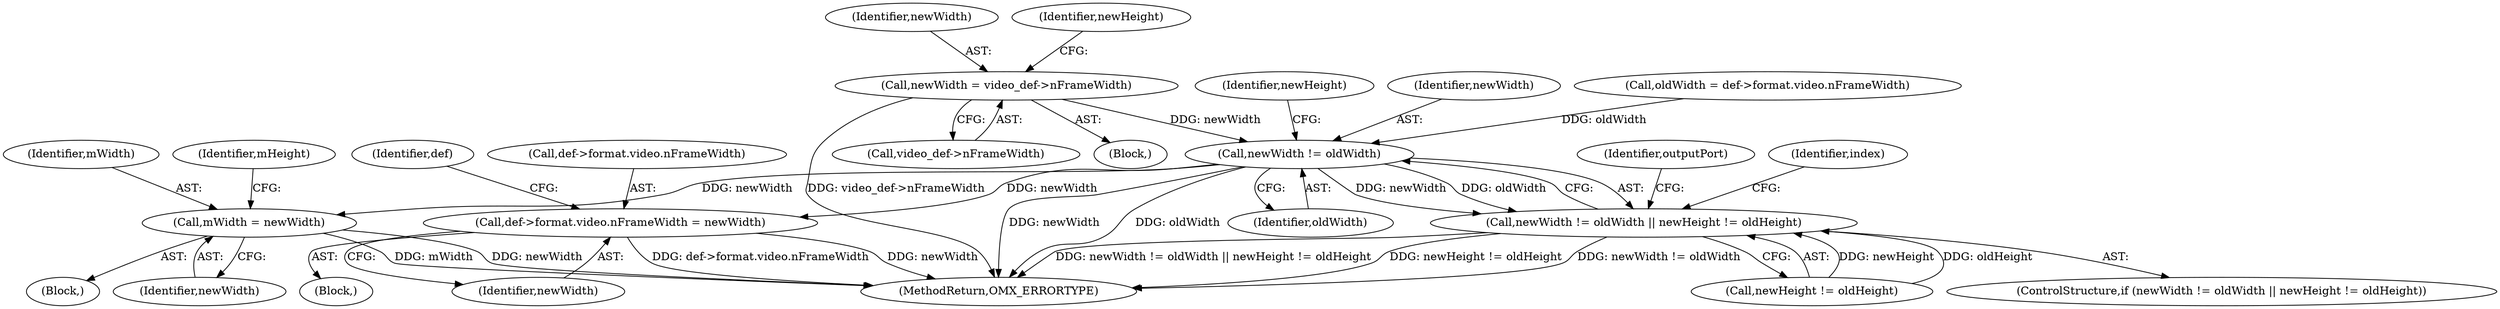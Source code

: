 digraph "0_Android_295c883fe3105b19bcd0f9e07d54c6b589fc5bff_40@pointer" {
"1000327" [label="(Call,newWidth = video_def->nFrameWidth)"];
"1000340" [label="(Call,newWidth != oldWidth)"];
"1000339" [label="(Call,newWidth != oldWidth || newHeight != oldHeight)"];
"1000358" [label="(Call,mWidth = newWidth)"];
"1000376" [label="(Call,def->format.video.nFrameWidth = newWidth)"];
"1000339" [label="(Call,newWidth != oldWidth || newHeight != oldHeight)"];
"1000344" [label="(Identifier,newHeight)"];
"1000341" [label="(Identifier,newWidth)"];
"1000384" [label="(Identifier,newWidth)"];
"1000273" [label="(Block,)"];
"1000403" [label="(MethodReturn,OMX_ERRORTYPE)"];
"1000342" [label="(Identifier,oldWidth)"];
"1000389" [label="(Identifier,def)"];
"1000338" [label="(ControlStructure,if (newWidth != oldWidth || newHeight != oldHeight))"];
"1000340" [label="(Call,newWidth != oldWidth)"];
"1000376" [label="(Call,def->format.video.nFrameWidth = newWidth)"];
"1000328" [label="(Identifier,newWidth)"];
"1000307" [label="(Call,oldWidth = def->format.video.nFrameWidth)"];
"1000357" [label="(Block,)"];
"1000358" [label="(Call,mWidth = newWidth)"];
"1000329" [label="(Call,video_def->nFrameWidth)"];
"1000359" [label="(Identifier,mWidth)"];
"1000334" [label="(Identifier,newHeight)"];
"1000349" [label="(Identifier,outputPort)"];
"1000377" [label="(Call,def->format.video.nFrameWidth)"];
"1000375" [label="(Block,)"];
"1000362" [label="(Identifier,mHeight)"];
"1000343" [label="(Call,newHeight != oldHeight)"];
"1000360" [label="(Identifier,newWidth)"];
"1000327" [label="(Call,newWidth = video_def->nFrameWidth)"];
"1000396" [label="(Identifier,index)"];
"1000327" -> "1000273"  [label="AST: "];
"1000327" -> "1000329"  [label="CFG: "];
"1000328" -> "1000327"  [label="AST: "];
"1000329" -> "1000327"  [label="AST: "];
"1000334" -> "1000327"  [label="CFG: "];
"1000327" -> "1000403"  [label="DDG: video_def->nFrameWidth"];
"1000327" -> "1000340"  [label="DDG: newWidth"];
"1000340" -> "1000339"  [label="AST: "];
"1000340" -> "1000342"  [label="CFG: "];
"1000341" -> "1000340"  [label="AST: "];
"1000342" -> "1000340"  [label="AST: "];
"1000344" -> "1000340"  [label="CFG: "];
"1000339" -> "1000340"  [label="CFG: "];
"1000340" -> "1000403"  [label="DDG: oldWidth"];
"1000340" -> "1000403"  [label="DDG: newWidth"];
"1000340" -> "1000339"  [label="DDG: newWidth"];
"1000340" -> "1000339"  [label="DDG: oldWidth"];
"1000307" -> "1000340"  [label="DDG: oldWidth"];
"1000340" -> "1000358"  [label="DDG: newWidth"];
"1000340" -> "1000376"  [label="DDG: newWidth"];
"1000339" -> "1000338"  [label="AST: "];
"1000339" -> "1000343"  [label="CFG: "];
"1000343" -> "1000339"  [label="AST: "];
"1000349" -> "1000339"  [label="CFG: "];
"1000396" -> "1000339"  [label="CFG: "];
"1000339" -> "1000403"  [label="DDG: newWidth != oldWidth || newHeight != oldHeight"];
"1000339" -> "1000403"  [label="DDG: newHeight != oldHeight"];
"1000339" -> "1000403"  [label="DDG: newWidth != oldWidth"];
"1000343" -> "1000339"  [label="DDG: newHeight"];
"1000343" -> "1000339"  [label="DDG: oldHeight"];
"1000358" -> "1000357"  [label="AST: "];
"1000358" -> "1000360"  [label="CFG: "];
"1000359" -> "1000358"  [label="AST: "];
"1000360" -> "1000358"  [label="AST: "];
"1000362" -> "1000358"  [label="CFG: "];
"1000358" -> "1000403"  [label="DDG: newWidth"];
"1000358" -> "1000403"  [label="DDG: mWidth"];
"1000376" -> "1000375"  [label="AST: "];
"1000376" -> "1000384"  [label="CFG: "];
"1000377" -> "1000376"  [label="AST: "];
"1000384" -> "1000376"  [label="AST: "];
"1000389" -> "1000376"  [label="CFG: "];
"1000376" -> "1000403"  [label="DDG: def->format.video.nFrameWidth"];
"1000376" -> "1000403"  [label="DDG: newWidth"];
}

